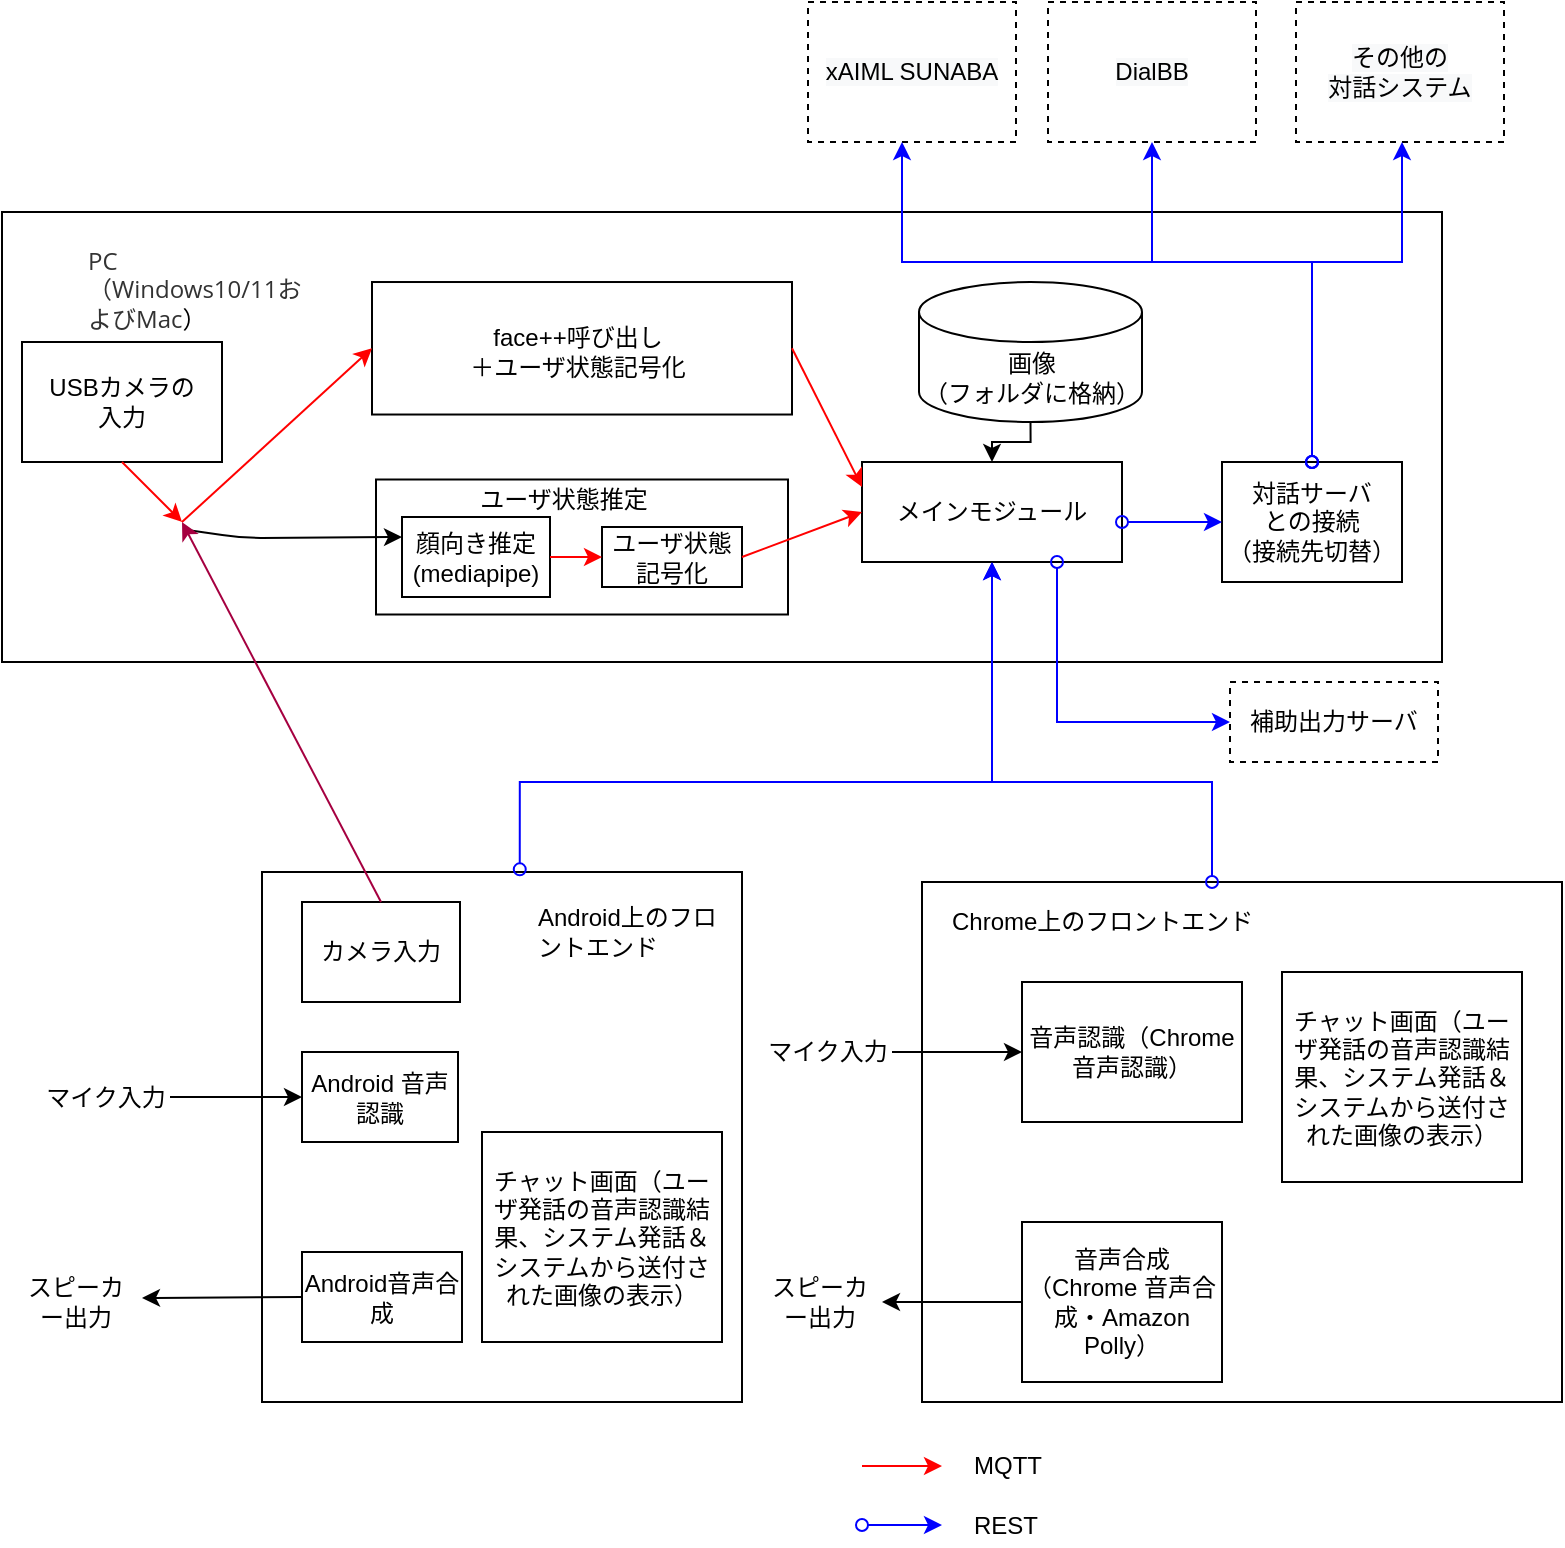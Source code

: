 <mxfile version="22.1.2" type="device">
  <diagram id="b5bGseSFAoE1HApynXPR" name="ページ1">
    <mxGraphModel dx="1668" dy="986" grid="1" gridSize="10" guides="1" tooltips="1" connect="1" arrows="1" fold="1" page="1" pageScale="1" pageWidth="827" pageHeight="1169" math="0" shadow="0">
      <root>
        <mxCell id="0" />
        <mxCell id="1" parent="0" />
        <mxCell id="16" value="" style="rounded=0;whiteSpace=wrap;html=1;fillColor=none;" parent="1" vertex="1">
          <mxGeometry x="10" y="265" width="720" height="225" as="geometry" />
        </mxCell>
        <mxCell id="a7okYAo6o25zBlAkYEiv-2" value="" style="rounded=0;whiteSpace=wrap;html=1;fillColor=none;" parent="1" vertex="1">
          <mxGeometry x="197" y="398.75" width="206" height="67.5" as="geometry" />
        </mxCell>
        <mxCell id="EfboS2IAKf8KYsGbZnDD-2" value="" style="rounded=0;whiteSpace=wrap;html=1;fillColor=none;" parent="1" vertex="1">
          <mxGeometry x="470" y="600" width="320" height="260" as="geometry" />
        </mxCell>
        <mxCell id="EfboS2IAKf8KYsGbZnDD-3" value="Chrome上のフロントエンド" style="text;html=1;strokeColor=none;fillColor=none;align=left;verticalAlign=middle;whiteSpace=wrap;rounded=0;" parent="1" vertex="1">
          <mxGeometry x="482.5" y="610" width="167.5" height="20" as="geometry" />
        </mxCell>
        <mxCell id="EfboS2IAKf8KYsGbZnDD-8" value="&lt;span style=&quot;color: rgb(0 , 0 , 0) ; font-family: &amp;quot;helvetica&amp;quot; ; font-size: 12px ; font-style: normal ; font-weight: 400 ; letter-spacing: normal ; text-align: center ; text-indent: 0px ; text-transform: none ; word-spacing: 0px ; background-color: rgb(248 , 249 , 250) ; display: inline ; float: none&quot;&gt;xAIML SUNABA&lt;/span&gt;" style="rounded=0;whiteSpace=wrap;html=1;fillColor=none;dashed=1;" parent="1" vertex="1">
          <mxGeometry x="413" y="160" width="104" height="70" as="geometry" />
        </mxCell>
        <mxCell id="EfboS2IAKf8KYsGbZnDD-10" value="" style="endArrow=classic;html=1;exitX=1;exitY=0.5;exitDx=0;exitDy=0;" parent="1" target="EfboS2IAKf8KYsGbZnDD-12" edge="1" source="EfboS2IAKf8KYsGbZnDD-17">
          <mxGeometry width="50" height="50" relative="1" as="geometry">
            <mxPoint x="450" y="690" as="sourcePoint" />
            <mxPoint x="146" y="620" as="targetPoint" />
            <Array as="points" />
          </mxGeometry>
        </mxCell>
        <mxCell id="EfboS2IAKf8KYsGbZnDD-12" value="音声認識（Chrome 音声認識）" style="rounded=0;whiteSpace=wrap;html=1;fillColor=none;" parent="1" vertex="1">
          <mxGeometry x="520" y="650" width="110" height="70" as="geometry" />
        </mxCell>
        <mxCell id="EfboS2IAKf8KYsGbZnDD-14" value="音声合成（Chrome 音声合成・Amazon Polly）" style="rounded=0;whiteSpace=wrap;html=1;fillColor=none;" parent="1" vertex="1">
          <mxGeometry x="520" y="770" width="100" height="80" as="geometry" />
        </mxCell>
        <mxCell id="EfboS2IAKf8KYsGbZnDD-15" value="顔向き推定&lt;br&gt;(mediapipe)" style="rounded=0;whiteSpace=wrap;html=1;fillColor=none;" parent="1" vertex="1">
          <mxGeometry x="210" y="417.5" width="74" height="40" as="geometry" />
        </mxCell>
        <mxCell id="EfboS2IAKf8KYsGbZnDD-17" value="マイク入力" style="text;html=1;strokeColor=none;fillColor=none;align=center;verticalAlign=middle;whiteSpace=wrap;rounded=0;" parent="1" vertex="1">
          <mxGeometry x="391" y="675" width="64" height="20" as="geometry" />
        </mxCell>
        <mxCell id="EfboS2IAKf8KYsGbZnDD-20" value="スピーカー出力" style="text;html=1;strokeColor=none;fillColor=none;align=center;verticalAlign=middle;whiteSpace=wrap;rounded=0;" parent="1" vertex="1">
          <mxGeometry x="392" y="797.5" width="54" height="25" as="geometry" />
        </mxCell>
        <mxCell id="EfboS2IAKf8KYsGbZnDD-28" value="&lt;font style=&quot;font-size: 12px&quot;&gt;&lt;span style=&quot;color: rgb(51 , 51 , 51) ; font-family: &amp;#34;open sans&amp;#34; , &amp;#34;clear sans&amp;#34; , &amp;#34;helvetica neue&amp;#34; , &amp;#34;helvetica&amp;#34; , &amp;#34;arial&amp;#34; , &amp;#34;segoe ui emoji&amp;#34; , sans-serif ; font-style: normal ; font-weight: 400 ; letter-spacing: normal ; text-indent: 0px ; text-transform: none ; word-spacing: 0px ; background-color: rgb(255 , 255 , 255) ; display: inline ; float: none&quot;&gt;PC （Windows10/11およびMac&lt;/span&gt;）&lt;/font&gt;" style="text;html=1;strokeColor=none;fillColor=none;align=left;verticalAlign=middle;whiteSpace=wrap;rounded=0;" parent="1" vertex="1">
          <mxGeometry x="51" y="283.75" width="113" height="40" as="geometry" />
        </mxCell>
        <mxCell id="EfboS2IAKf8KYsGbZnDD-37" value="ユーザ状態&lt;br&gt;記号化" style="rounded=0;whiteSpace=wrap;html=1;fillColor=none;" parent="1" vertex="1">
          <mxGeometry x="310" y="422.5" width="70" height="30" as="geometry" />
        </mxCell>
        <mxCell id="EfboS2IAKf8KYsGbZnDD-45" value="" style="endArrow=classic;html=1;entryX=0.5;entryY=1;entryDx=0;entryDy=0;edgeStyle=orthogonalEdgeStyle;rounded=0;startArrow=oval;startFill=0;strokeColor=#0000FF;" parent="1" source="EfboS2IAKf8KYsGbZnDD-2" target="a7okYAo6o25zBlAkYEiv-4" edge="1">
          <mxGeometry width="50" height="50" relative="1" as="geometry">
            <mxPoint x="480" y="580" as="sourcePoint" />
            <mxPoint x="430" y="580" as="targetPoint" />
            <Array as="points">
              <mxPoint x="615" y="550" />
              <mxPoint x="505" y="550" />
            </Array>
          </mxGeometry>
        </mxCell>
        <mxCell id="a7okYAo6o25zBlAkYEiv-3" value="ユーザ状態推定" style="text;html=1;strokeColor=none;fillColor=none;align=center;verticalAlign=middle;whiteSpace=wrap;rounded=0;" parent="1" vertex="1">
          <mxGeometry x="239" y="398.75" width="104" height="20" as="geometry" />
        </mxCell>
        <mxCell id="a7okYAo6o25zBlAkYEiv-4" value="メインモジュール" style="rounded=0;whiteSpace=wrap;html=1;fillColor=none;" parent="1" vertex="1">
          <mxGeometry x="440" y="390" width="130" height="50" as="geometry" />
        </mxCell>
        <mxCell id="a7okYAo6o25zBlAkYEiv-5" value="" style="endArrow=classic;html=1;exitX=1;exitY=0.5;exitDx=0;exitDy=0;entryX=0;entryY=0.5;entryDx=0;entryDy=0;strokeColor=#FF0000;" parent="1" source="EfboS2IAKf8KYsGbZnDD-37" target="a7okYAo6o25zBlAkYEiv-4" edge="1">
          <mxGeometry width="50" height="50" relative="1" as="geometry">
            <mxPoint x="326" y="620" as="sourcePoint" />
            <mxPoint x="384" y="620" as="targetPoint" />
          </mxGeometry>
        </mxCell>
        <mxCell id="GXgiw-7ykm0MC5TVwZrI-12" value="チャット画面（ユーザ発話の音声認識結果、システム発話＆システムから送付された画像の表示）" style="rounded=0;whiteSpace=wrap;html=1;fillColor=none;" parent="1" vertex="1">
          <mxGeometry x="650" y="645" width="120" height="105" as="geometry" />
        </mxCell>
        <mxCell id="GXgiw-7ykm0MC5TVwZrI-17" value="" style="endArrow=classic;html=1;strokeColor=#FF0000;" parent="1" edge="1">
          <mxGeometry width="50" height="50" relative="1" as="geometry">
            <mxPoint x="440" y="892" as="sourcePoint" />
            <mxPoint x="480" y="892" as="targetPoint" />
          </mxGeometry>
        </mxCell>
        <mxCell id="GXgiw-7ykm0MC5TVwZrI-19" value="MQTT" style="text;html=1;strokeColor=none;fillColor=none;align=center;verticalAlign=middle;whiteSpace=wrap;rounded=0;dashed=1;" parent="1" vertex="1">
          <mxGeometry x="493" y="882" width="40" height="20" as="geometry" />
        </mxCell>
        <mxCell id="GXgiw-7ykm0MC5TVwZrI-22" value="" style="endArrow=classic;html=1;strokeColor=#0000FF;startArrow=oval;startFill=0;" parent="1" edge="1">
          <mxGeometry width="50" height="50" relative="1" as="geometry">
            <mxPoint x="440" y="921.5" as="sourcePoint" />
            <mxPoint x="480" y="921.5" as="targetPoint" />
          </mxGeometry>
        </mxCell>
        <mxCell id="GXgiw-7ykm0MC5TVwZrI-23" value="REST" style="text;html=1;strokeColor=none;fillColor=none;align=center;verticalAlign=middle;whiteSpace=wrap;rounded=0;dashed=1;" parent="1" vertex="1">
          <mxGeometry x="491.5" y="912" width="40" height="20" as="geometry" />
        </mxCell>
        <mxCell id="GXgiw-7ykm0MC5TVwZrI-25" value="画像&lt;br&gt;（フォルダに格納）" style="shape=cylinder3;whiteSpace=wrap;html=1;boundedLbl=1;backgroundOutline=1;size=15;" parent="1" vertex="1">
          <mxGeometry x="468.5" y="300" width="111.5" height="70" as="geometry" />
        </mxCell>
        <mxCell id="GXgiw-7ykm0MC5TVwZrI-32" value="" style="endArrow=classic;html=1;strokeColor=#000000;exitX=0.5;exitY=1;exitDx=0;exitDy=0;exitPerimeter=0;edgeStyle=orthogonalEdgeStyle;rounded=0;entryX=0.5;entryY=0;entryDx=0;entryDy=0;" parent="1" source="GXgiw-7ykm0MC5TVwZrI-25" target="a7okYAo6o25zBlAkYEiv-4" edge="1">
          <mxGeometry width="50" height="50" relative="1" as="geometry">
            <mxPoint x="600" y="690" as="sourcePoint" />
            <mxPoint x="480" y="410" as="targetPoint" />
          </mxGeometry>
        </mxCell>
        <mxCell id="L56NbOX1jn-6j7juBnXU-4" value="" style="rounded=0;whiteSpace=wrap;html=1;fillColor=none;" parent="1" vertex="1">
          <mxGeometry x="195" y="300.01" width="210" height="66.25" as="geometry" />
        </mxCell>
        <mxCell id="L56NbOX1jn-6j7juBnXU-5" value="face++呼び出し&lt;br&gt;＋ユーザ状態記号化" style="text;html=1;strokeColor=none;fillColor=none;align=center;verticalAlign=middle;whiteSpace=wrap;rounded=0;" parent="1" vertex="1">
          <mxGeometry x="238" y="325" width="120" height="20" as="geometry" />
        </mxCell>
        <mxCell id="L56NbOX1jn-6j7juBnXU-8" value="" style="endArrow=classic;html=1;exitX=1;exitY=0.5;exitDx=0;exitDy=0;entryX=0;entryY=0.25;entryDx=0;entryDy=0;strokeColor=#FF0000;" parent="1" source="L56NbOX1jn-6j7juBnXU-4" target="a7okYAo6o25zBlAkYEiv-4" edge="1">
          <mxGeometry width="50" height="50" relative="1" as="geometry">
            <mxPoint x="160" y="240" as="sourcePoint" />
            <mxPoint x="220" y="232.5" as="targetPoint" />
          </mxGeometry>
        </mxCell>
        <mxCell id="L56NbOX1jn-6j7juBnXU-12" value="" style="endArrow=classic;html=1;rounded=0;exitX=0;exitY=0.5;exitDx=0;exitDy=0;" parent="1" source="EfboS2IAKf8KYsGbZnDD-14" edge="1">
          <mxGeometry width="50" height="50" relative="1" as="geometry">
            <mxPoint x="410" y="700" as="sourcePoint" />
            <mxPoint x="450" y="810" as="targetPoint" />
          </mxGeometry>
        </mxCell>
        <mxCell id="L56NbOX1jn-6j7juBnXU-18" value="" style="endArrow=classic;html=1;exitX=0.148;exitY=0.649;exitDx=0;exitDy=0;entryX=0;entryY=0.25;entryDx=0;entryDy=0;exitPerimeter=0;" parent="1" target="EfboS2IAKf8KYsGbZnDD-15" edge="1">
          <mxGeometry width="50" height="50" relative="1" as="geometry">
            <mxPoint x="103.52" y="424.071" as="sourcePoint" />
            <mxPoint x="211" y="614.375" as="targetPoint" />
            <Array as="points">
              <mxPoint x="130" y="428" />
            </Array>
          </mxGeometry>
        </mxCell>
        <mxCell id="L56NbOX1jn-6j7juBnXU-19" value="" style="endArrow=classic;html=1;entryX=0;entryY=0.5;entryDx=0;entryDy=0;strokeColor=#FF0000;" parent="1" target="L56NbOX1jn-6j7juBnXU-4" edge="1">
          <mxGeometry width="50" height="50" relative="1" as="geometry">
            <mxPoint x="100" y="420" as="sourcePoint" />
            <mxPoint x="190.048" y="637.46" as="targetPoint" />
          </mxGeometry>
        </mxCell>
        <mxCell id="L56NbOX1jn-6j7juBnXU-21" value="USBカメラの&lt;br&gt;入力" style="rounded=0;whiteSpace=wrap;html=1;" parent="1" vertex="1">
          <mxGeometry x="20" y="330" width="100" height="60" as="geometry" />
        </mxCell>
        <mxCell id="L56NbOX1jn-6j7juBnXU-22" value="" style="endArrow=classic;html=1;strokeColor=#FF0000;exitX=0.5;exitY=1;exitDx=0;exitDy=0;" parent="1" source="L56NbOX1jn-6j7juBnXU-21" edge="1">
          <mxGeometry width="50" height="50" relative="1" as="geometry">
            <mxPoint x="120" y="520" as="sourcePoint" />
            <mxPoint x="100" y="420" as="targetPoint" />
          </mxGeometry>
        </mxCell>
        <mxCell id="L56NbOX1jn-6j7juBnXU-23" value="" style="rounded=0;whiteSpace=wrap;html=1;fillColor=none;" parent="1" vertex="1">
          <mxGeometry x="140" y="595" width="240" height="265" as="geometry" />
        </mxCell>
        <mxCell id="L56NbOX1jn-6j7juBnXU-25" value="" style="endArrow=classic;html=1;entryX=0;entryY=0.5;entryDx=0;entryDy=0;exitX=1;exitY=0.5;exitDx=0;exitDy=0;" parent="1" target="L56NbOX1jn-6j7juBnXU-26" edge="1" source="L56NbOX1jn-6j7juBnXU-28">
          <mxGeometry width="50" height="50" relative="1" as="geometry">
            <mxPoint x="47" y="705" as="sourcePoint" />
            <mxPoint x="-207" y="615" as="targetPoint" />
            <Array as="points" />
          </mxGeometry>
        </mxCell>
        <mxCell id="L56NbOX1jn-6j7juBnXU-26" value="Android 音声認識" style="rounded=0;whiteSpace=wrap;html=1;fillColor=none;" parent="1" vertex="1">
          <mxGeometry x="160" y="685" width="78" height="45" as="geometry" />
        </mxCell>
        <mxCell id="L56NbOX1jn-6j7juBnXU-27" value="Android音声合成" style="rounded=0;whiteSpace=wrap;html=1;fillColor=none;" parent="1" vertex="1">
          <mxGeometry x="160" y="785" width="80" height="45" as="geometry" />
        </mxCell>
        <mxCell id="L56NbOX1jn-6j7juBnXU-28" value="マイク入力" style="text;html=1;strokeColor=none;fillColor=none;align=center;verticalAlign=middle;whiteSpace=wrap;rounded=0;" parent="1" vertex="1">
          <mxGeometry x="30" y="697.5" width="64" height="20" as="geometry" />
        </mxCell>
        <mxCell id="L56NbOX1jn-6j7juBnXU-29" value="スピーカー出力" style="text;html=1;strokeColor=none;fillColor=none;align=center;verticalAlign=middle;whiteSpace=wrap;rounded=0;" parent="1" vertex="1">
          <mxGeometry x="20" y="797.5" width="54" height="25" as="geometry" />
        </mxCell>
        <mxCell id="L56NbOX1jn-6j7juBnXU-31" value="" style="endArrow=classic;html=1;rounded=0;exitX=0;exitY=0.5;exitDx=0;exitDy=0;" parent="1" source="L56NbOX1jn-6j7juBnXU-27" edge="1">
          <mxGeometry width="50" height="50" relative="1" as="geometry">
            <mxPoint x="57" y="695" as="sourcePoint" />
            <mxPoint x="80" y="808" as="targetPoint" />
            <Array as="points" />
          </mxGeometry>
        </mxCell>
        <mxCell id="L56NbOX1jn-6j7juBnXU-35" value="カメラ入力" style="rounded=0;whiteSpace=wrap;html=1;" parent="1" vertex="1">
          <mxGeometry x="160" y="610" width="79" height="50" as="geometry" />
        </mxCell>
        <mxCell id="L56NbOX1jn-6j7juBnXU-36" value="" style="endArrow=classic;html=1;rounded=0;fillColor=#d80073;strokeColor=#A50040;exitX=0.5;exitY=0;exitDx=0;exitDy=0;" parent="1" edge="1" source="L56NbOX1jn-6j7juBnXU-35">
          <mxGeometry width="50" height="50" relative="1" as="geometry">
            <mxPoint x="139" y="607.5" as="sourcePoint" />
            <mxPoint x="100" y="420" as="targetPoint" />
          </mxGeometry>
        </mxCell>
        <mxCell id="12" value="補助出力サーバ" style="rounded=0;whiteSpace=wrap;html=1;fillColor=none;dashed=1;" parent="1" vertex="1">
          <mxGeometry x="624" y="500" width="104" height="40" as="geometry" />
        </mxCell>
        <mxCell id="18" value="対話サーバ&lt;br&gt;との接続&lt;br&gt;（接続先切替）" style="rounded=0;whiteSpace=wrap;html=1;fillColor=none;" parent="1" vertex="1">
          <mxGeometry x="620" y="390" width="90" height="60" as="geometry" />
        </mxCell>
        <mxCell id="22" value="&lt;span style=&quot;color: rgb(0 , 0 , 0) ; font-family: &amp;#34;helvetica&amp;#34; ; font-size: 12px ; font-style: normal ; font-weight: 400 ; letter-spacing: normal ; text-align: center ; text-indent: 0px ; text-transform: none ; word-spacing: 0px ; background-color: rgb(248 , 249 , 250) ; display: inline ; float: none&quot;&gt;その他の&lt;br&gt;対話システム&lt;/span&gt;" style="rounded=0;whiteSpace=wrap;html=1;fillColor=none;dashed=1;" parent="1" vertex="1">
          <mxGeometry x="657" y="160" width="104" height="70" as="geometry" />
        </mxCell>
        <mxCell id="L7vic24f_P652sHzbROX-25" value="チャット画面（ユーザ発話の音声認識結果、システム発話＆システムから送付された画像の表示）" style="rounded=0;whiteSpace=wrap;html=1;fillColor=none;" vertex="1" parent="1">
          <mxGeometry x="250" y="725" width="120" height="105" as="geometry" />
        </mxCell>
        <mxCell id="L7vic24f_P652sHzbROX-28" value="" style="endArrow=classic;html=1;edgeStyle=orthogonalEdgeStyle;rounded=0;startArrow=oval;startFill=0;strokeColor=#0000FF;entryX=0.5;entryY=1;entryDx=0;entryDy=0;exitX=0.537;exitY=-0.005;exitDx=0;exitDy=0;exitPerimeter=0;" edge="1" parent="1" source="L56NbOX1jn-6j7juBnXU-23" target="a7okYAo6o25zBlAkYEiv-4">
          <mxGeometry width="50" height="50" relative="1" as="geometry">
            <mxPoint x="625" y="610" as="sourcePoint" />
            <mxPoint x="515" y="450" as="targetPoint" />
            <Array as="points">
              <mxPoint x="269" y="550" />
              <mxPoint x="505" y="550" />
            </Array>
          </mxGeometry>
        </mxCell>
        <mxCell id="L7vic24f_P652sHzbROX-29" value="Android上のフロントエンド" style="text;html=1;strokeColor=none;fillColor=none;align=left;verticalAlign=middle;whiteSpace=wrap;rounded=0;" vertex="1" parent="1">
          <mxGeometry x="276" y="605" width="100" height="40" as="geometry" />
        </mxCell>
        <mxCell id="L7vic24f_P652sHzbROX-30" value="&lt;span style=&quot;color: rgb(0 , 0 , 0) ; font-family: &amp;quot;helvetica&amp;quot; ; font-size: 12px ; font-style: normal ; font-weight: 400 ; letter-spacing: normal ; text-align: center ; text-indent: 0px ; text-transform: none ; word-spacing: 0px ; background-color: rgb(248 , 249 , 250) ; display: inline ; float: none&quot;&gt;DialBB&lt;/span&gt;" style="rounded=0;whiteSpace=wrap;html=1;fillColor=none;dashed=1;" vertex="1" parent="1">
          <mxGeometry x="533" y="160" width="104" height="70" as="geometry" />
        </mxCell>
        <mxCell id="L7vic24f_P652sHzbROX-31" value="" style="endArrow=classic;html=1;edgeStyle=orthogonalEdgeStyle;rounded=0;startArrow=oval;startFill=0;strokeColor=#0000FF;exitX=0.5;exitY=0;exitDx=0;exitDy=0;" edge="1" parent="1" source="18">
          <mxGeometry width="50" height="50" relative="1" as="geometry">
            <mxPoint x="625" y="610" as="sourcePoint" />
            <mxPoint x="460" y="230" as="targetPoint" />
            <Array as="points">
              <mxPoint x="665" y="290" />
              <mxPoint x="460" y="290" />
            </Array>
          </mxGeometry>
        </mxCell>
        <mxCell id="L7vic24f_P652sHzbROX-33" value="" style="endArrow=classic;html=1;edgeStyle=orthogonalEdgeStyle;rounded=0;startArrow=oval;startFill=0;strokeColor=#0000FF;entryX=0.5;entryY=1;entryDx=0;entryDy=0;" edge="1" parent="1" target="L7vic24f_P652sHzbROX-30">
          <mxGeometry width="50" height="50" relative="1" as="geometry">
            <mxPoint x="665" y="390" as="sourcePoint" />
            <mxPoint x="465" y="235" as="targetPoint" />
            <Array as="points">
              <mxPoint x="665" y="290" />
              <mxPoint x="585" y="290" />
            </Array>
          </mxGeometry>
        </mxCell>
        <mxCell id="L7vic24f_P652sHzbROX-34" value="" style="endArrow=classic;html=1;edgeStyle=orthogonalEdgeStyle;rounded=0;startArrow=oval;startFill=0;strokeColor=#0000FF;" edge="1" parent="1">
          <mxGeometry width="50" height="50" relative="1" as="geometry">
            <mxPoint x="665" y="390" as="sourcePoint" />
            <mxPoint x="710" y="230" as="targetPoint" />
            <Array as="points">
              <mxPoint x="665" y="290" />
              <mxPoint x="710" y="290" />
              <mxPoint x="710" y="231" />
            </Array>
          </mxGeometry>
        </mxCell>
        <mxCell id="L7vic24f_P652sHzbROX-35" value="" style="endArrow=classic;html=1;edgeStyle=orthogonalEdgeStyle;rounded=0;startArrow=oval;startFill=0;strokeColor=#0000FF;entryX=0;entryY=0.5;entryDx=0;entryDy=0;" edge="1" parent="1" target="18">
          <mxGeometry width="50" height="50" relative="1" as="geometry">
            <mxPoint x="570" y="420" as="sourcePoint" />
            <mxPoint x="720" y="240" as="targetPoint" />
            <Array as="points">
              <mxPoint x="620" y="420" />
            </Array>
          </mxGeometry>
        </mxCell>
        <mxCell id="L7vic24f_P652sHzbROX-37" value="" style="endArrow=classic;html=1;edgeStyle=orthogonalEdgeStyle;rounded=0;startArrow=oval;startFill=0;strokeColor=#0000FF;entryX=0;entryY=0.5;entryDx=0;entryDy=0;exitX=0.75;exitY=1;exitDx=0;exitDy=0;" edge="1" parent="1" source="a7okYAo6o25zBlAkYEiv-4" target="12">
          <mxGeometry width="50" height="50" relative="1" as="geometry">
            <mxPoint x="580" y="430" as="sourcePoint" />
            <mxPoint x="630" y="430" as="targetPoint" />
            <Array as="points">
              <mxPoint x="538" y="520" />
            </Array>
          </mxGeometry>
        </mxCell>
        <mxCell id="L7vic24f_P652sHzbROX-38" value="" style="endArrow=classic;html=1;exitX=1;exitY=0.5;exitDx=0;exitDy=0;entryX=0;entryY=0.5;entryDx=0;entryDy=0;strokeColor=#FF0000;" edge="1" parent="1" source="EfboS2IAKf8KYsGbZnDD-15" target="EfboS2IAKf8KYsGbZnDD-37">
          <mxGeometry width="50" height="50" relative="1" as="geometry">
            <mxPoint x="390" y="445" as="sourcePoint" />
            <mxPoint x="450" y="425" as="targetPoint" />
          </mxGeometry>
        </mxCell>
      </root>
    </mxGraphModel>
  </diagram>
</mxfile>
